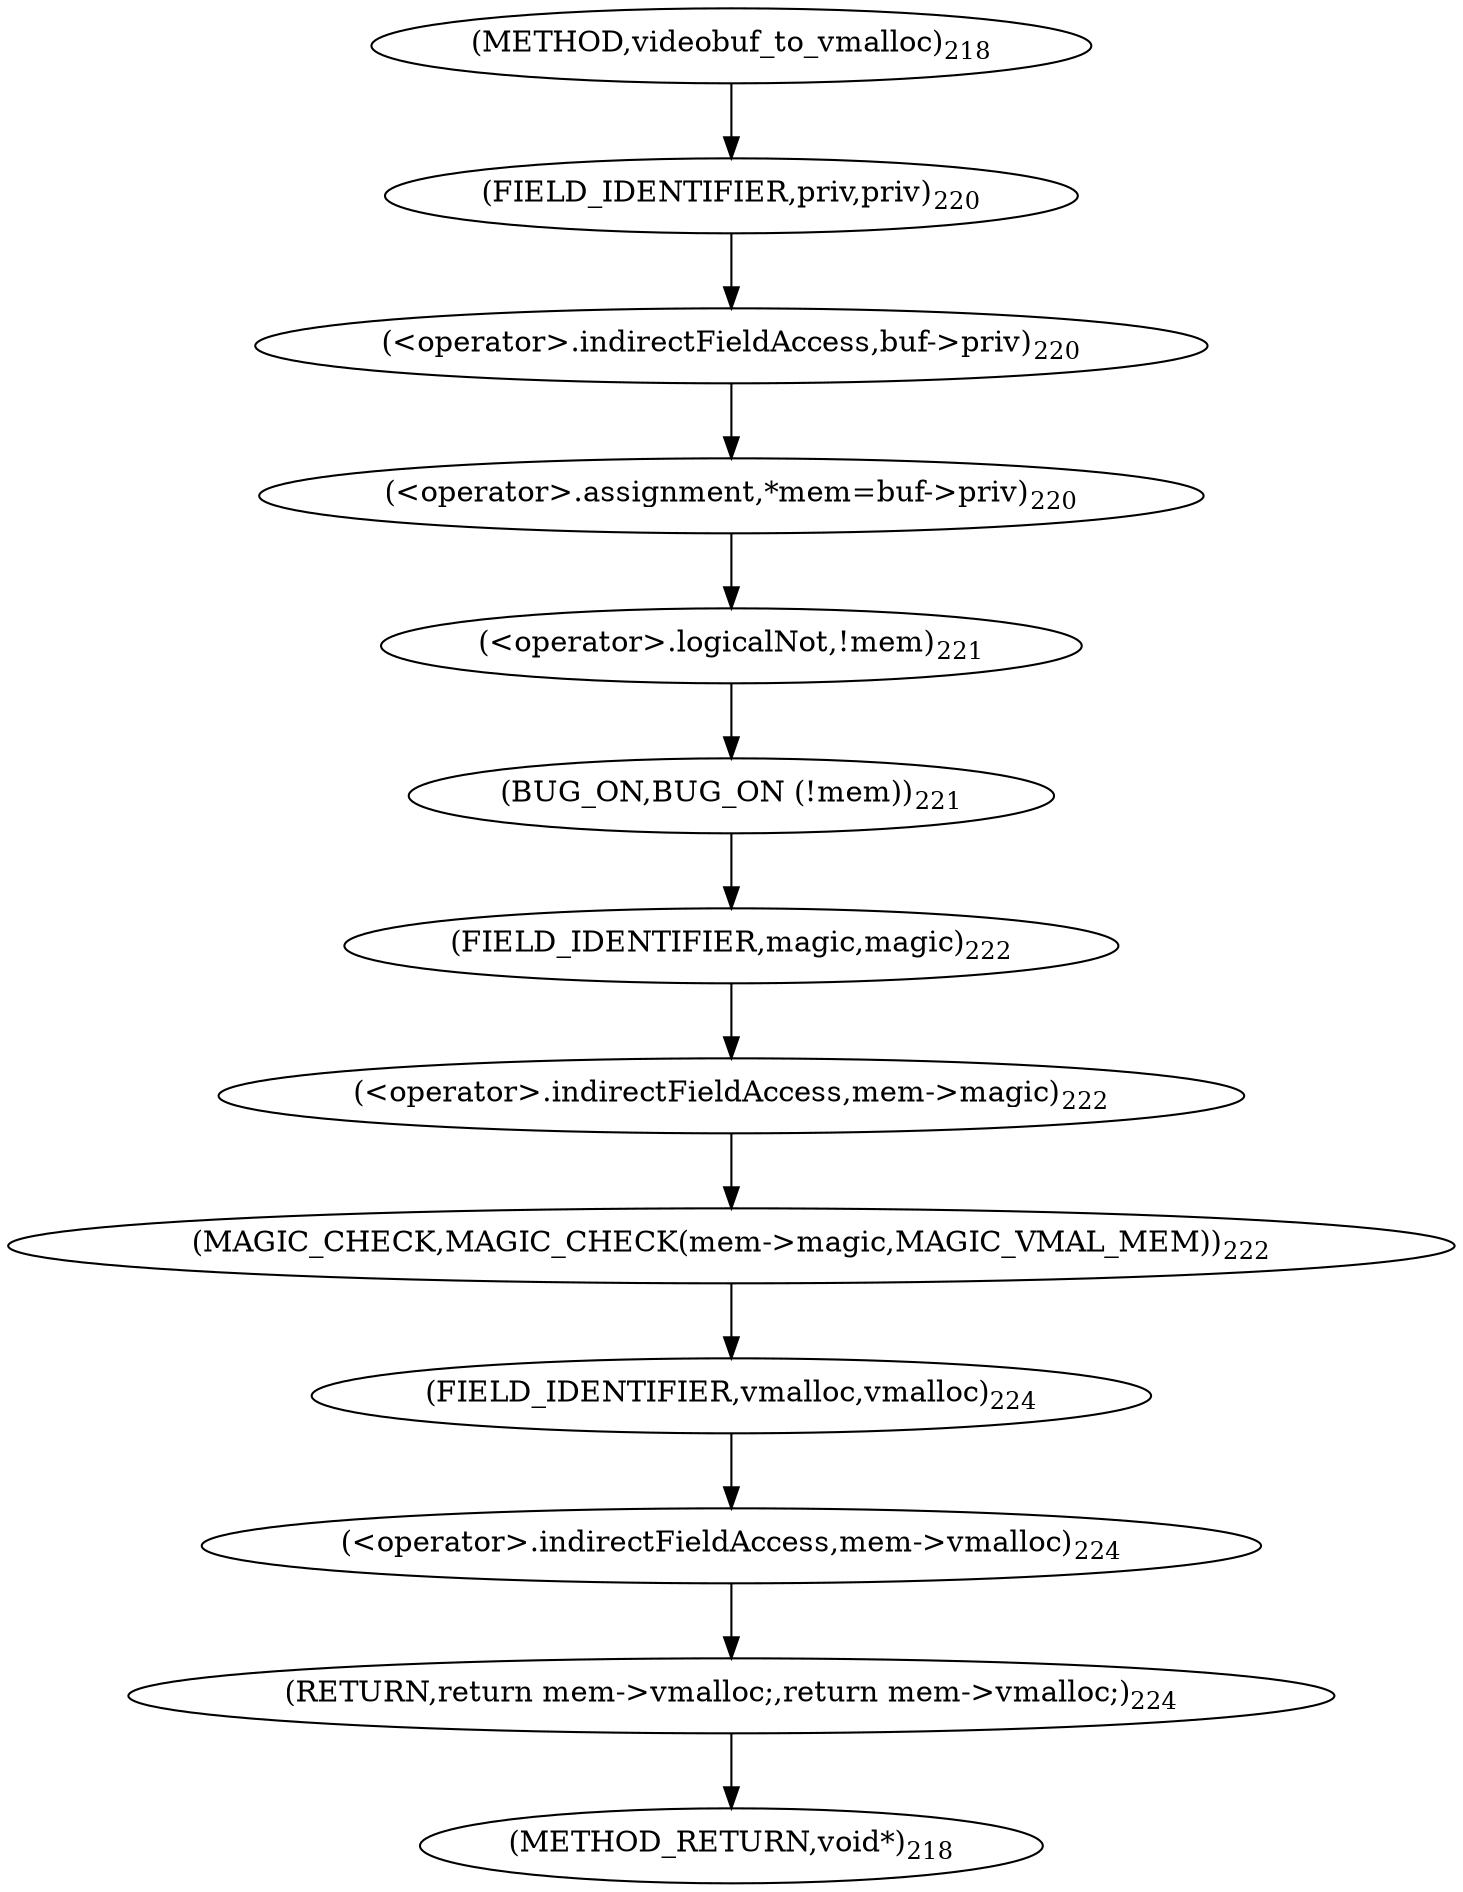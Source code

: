 digraph "videobuf_to_vmalloc" {  
"30064771258" [label = <(&lt;operator&gt;.assignment,*mem=buf-&gt;priv)<SUB>220</SUB>> ]
"30064771260" [label = <(BUG_ON,BUG_ON (!mem))<SUB>221</SUB>> ]
"30064771262" [label = <(MAGIC_CHECK,MAGIC_CHECK(mem-&gt;magic,MAGIC_VMAL_MEM))<SUB>222</SUB>> ]
"146028888075" [label = <(RETURN,return mem-&gt;vmalloc;,return mem-&gt;vmalloc;)<SUB>224</SUB>> ]
"30064771259" [label = <(&lt;operator&gt;.indirectFieldAccess,buf-&gt;priv)<SUB>220</SUB>> ]
"30064771261" [label = <(&lt;operator&gt;.logicalNot,!mem)<SUB>221</SUB>> ]
"30064771263" [label = <(&lt;operator&gt;.indirectFieldAccess,mem-&gt;magic)<SUB>222</SUB>> ]
"30064771264" [label = <(&lt;operator&gt;.indirectFieldAccess,mem-&gt;vmalloc)<SUB>224</SUB>> ]
"55834574912" [label = <(FIELD_IDENTIFIER,priv,priv)<SUB>220</SUB>> ]
"55834574913" [label = <(FIELD_IDENTIFIER,magic,magic)<SUB>222</SUB>> ]
"55834574914" [label = <(FIELD_IDENTIFIER,vmalloc,vmalloc)<SUB>224</SUB>> ]
"111669149704" [label = <(METHOD,videobuf_to_vmalloc)<SUB>218</SUB>> ]
"128849018887" [label = <(METHOD_RETURN,void*)<SUB>218</SUB>> ]
  "30064771258" -> "30064771261" 
  "30064771260" -> "55834574913" 
  "30064771262" -> "55834574914" 
  "146028888075" -> "128849018887" 
  "30064771259" -> "30064771258" 
  "30064771261" -> "30064771260" 
  "30064771263" -> "30064771262" 
  "30064771264" -> "146028888075" 
  "55834574912" -> "30064771259" 
  "55834574913" -> "30064771263" 
  "55834574914" -> "30064771264" 
  "111669149704" -> "55834574912" 
}
